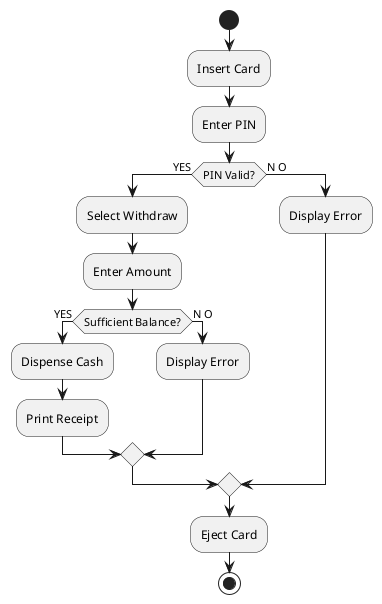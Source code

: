 @startuml ATM_Activity
start
:Insert Card;
:Enter PIN;
if (PIN Valid?) then (YES)
  :Select Withdraw;
  :Enter Amount;
  if (Sufficient Balance?) then (YES)
    :Dispense Cash;
    :Print Receipt;
  else (N O)
    :Display Error;
  endif
else (N O)
  :Display Error;
endif
:Eject Card;
stop
@enduml